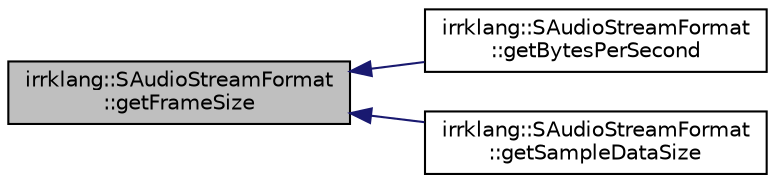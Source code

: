 digraph "irrklang::SAudioStreamFormat::getFrameSize"
{
  bgcolor="transparent";
  edge [fontname="Helvetica",fontsize="10",labelfontname="Helvetica",labelfontsize="10"];
  node [fontname="Helvetica",fontsize="10",shape=record];
  rankdir="LR";
  Node1 [label="irrklang::SAudioStreamFormat\l::getFrameSize",height=0.2,width=0.4,color="black", fillcolor="grey75", style="filled", fontcolor="black"];
  Node1 -> Node2 [dir="back",color="midnightblue",fontsize="10",style="solid",fontname="Helvetica"];
  Node2 [label="irrklang::SAudioStreamFormat\l::getBytesPerSecond",height=0.2,width=0.4,color="black",URL="$structirrklang_1_1SAudioStreamFormat.html#a9c6e9369bb5e519600915fd13b00e116",tooltip="returns amount of bytes per second "];
  Node1 -> Node3 [dir="back",color="midnightblue",fontsize="10",style="solid",fontname="Helvetica"];
  Node3 [label="irrklang::SAudioStreamFormat\l::getSampleDataSize",height=0.2,width=0.4,color="black",URL="$structirrklang_1_1SAudioStreamFormat.html#aa673b99a0023bf949830b26fe79952cf",tooltip="returns the size of the sample data in bytes "];
}
